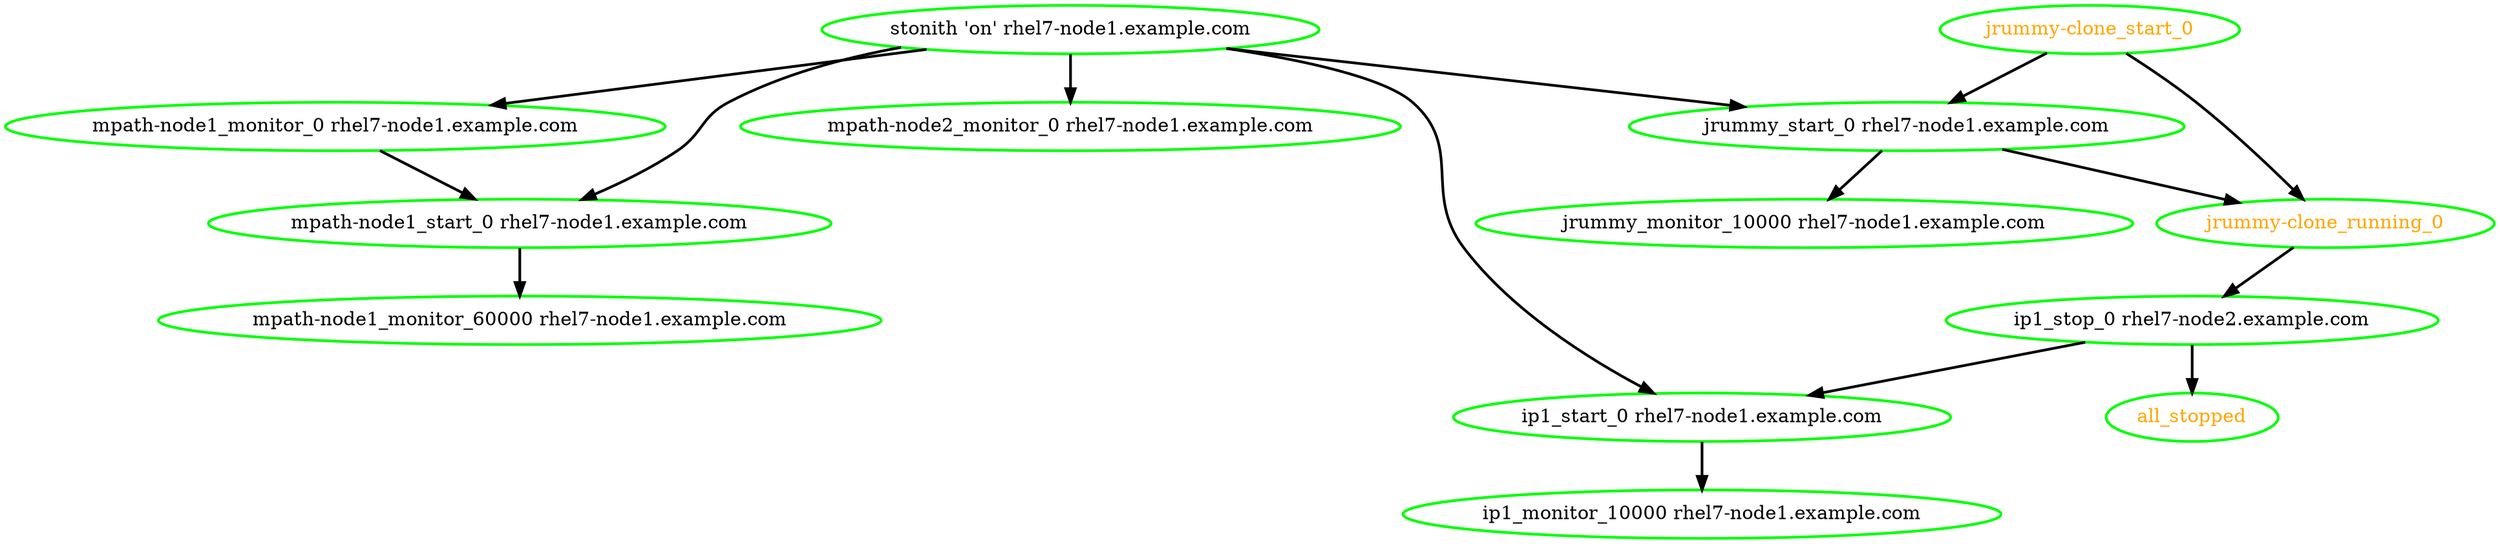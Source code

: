 digraph "g" {
"all_stopped" [ style=bold color="green" fontcolor="orange"]
"ip1_monitor_10000 rhel7-node1.example.com" [ style=bold color="green" fontcolor="black"]
"ip1_start_0 rhel7-node1.example.com" -> "ip1_monitor_10000 rhel7-node1.example.com" [ style = bold]
"ip1_start_0 rhel7-node1.example.com" [ style=bold color="green" fontcolor="black"]
"ip1_stop_0 rhel7-node2.example.com" -> "all_stopped" [ style = bold]
"ip1_stop_0 rhel7-node2.example.com" -> "ip1_start_0 rhel7-node1.example.com" [ style = bold]
"ip1_stop_0 rhel7-node2.example.com" [ style=bold color="green" fontcolor="black"]
"jrummy-clone_running_0" -> "ip1_stop_0 rhel7-node2.example.com" [ style = bold]
"jrummy-clone_running_0" [ style=bold color="green" fontcolor="orange"]
"jrummy-clone_start_0" -> "jrummy-clone_running_0" [ style = bold]
"jrummy-clone_start_0" -> "jrummy_start_0 rhel7-node1.example.com" [ style = bold]
"jrummy-clone_start_0" [ style=bold color="green" fontcolor="orange"]
"jrummy_monitor_10000 rhel7-node1.example.com" [ style=bold color="green" fontcolor="black"]
"jrummy_start_0 rhel7-node1.example.com" -> "jrummy-clone_running_0" [ style = bold]
"jrummy_start_0 rhel7-node1.example.com" -> "jrummy_monitor_10000 rhel7-node1.example.com" [ style = bold]
"jrummy_start_0 rhel7-node1.example.com" [ style=bold color="green" fontcolor="black"]
"mpath-node1_monitor_0 rhel7-node1.example.com" -> "mpath-node1_start_0 rhel7-node1.example.com" [ style = bold]
"mpath-node1_monitor_0 rhel7-node1.example.com" [ style=bold color="green" fontcolor="black"]
"mpath-node1_monitor_60000 rhel7-node1.example.com" [ style=bold color="green" fontcolor="black"]
"mpath-node1_start_0 rhel7-node1.example.com" -> "mpath-node1_monitor_60000 rhel7-node1.example.com" [ style = bold]
"mpath-node1_start_0 rhel7-node1.example.com" [ style=bold color="green" fontcolor="black"]
"mpath-node2_monitor_0 rhel7-node1.example.com" [ style=bold color="green" fontcolor="black"]
"stonith 'on' rhel7-node1.example.com" -> "ip1_start_0 rhel7-node1.example.com" [ style = bold]
"stonith 'on' rhel7-node1.example.com" -> "jrummy_start_0 rhel7-node1.example.com" [ style = bold]
"stonith 'on' rhel7-node1.example.com" -> "mpath-node1_monitor_0 rhel7-node1.example.com" [ style = bold]
"stonith 'on' rhel7-node1.example.com" -> "mpath-node1_start_0 rhel7-node1.example.com" [ style = bold]
"stonith 'on' rhel7-node1.example.com" -> "mpath-node2_monitor_0 rhel7-node1.example.com" [ style = bold]
"stonith 'on' rhel7-node1.example.com" [ style=bold color="green" fontcolor="black"]
}
